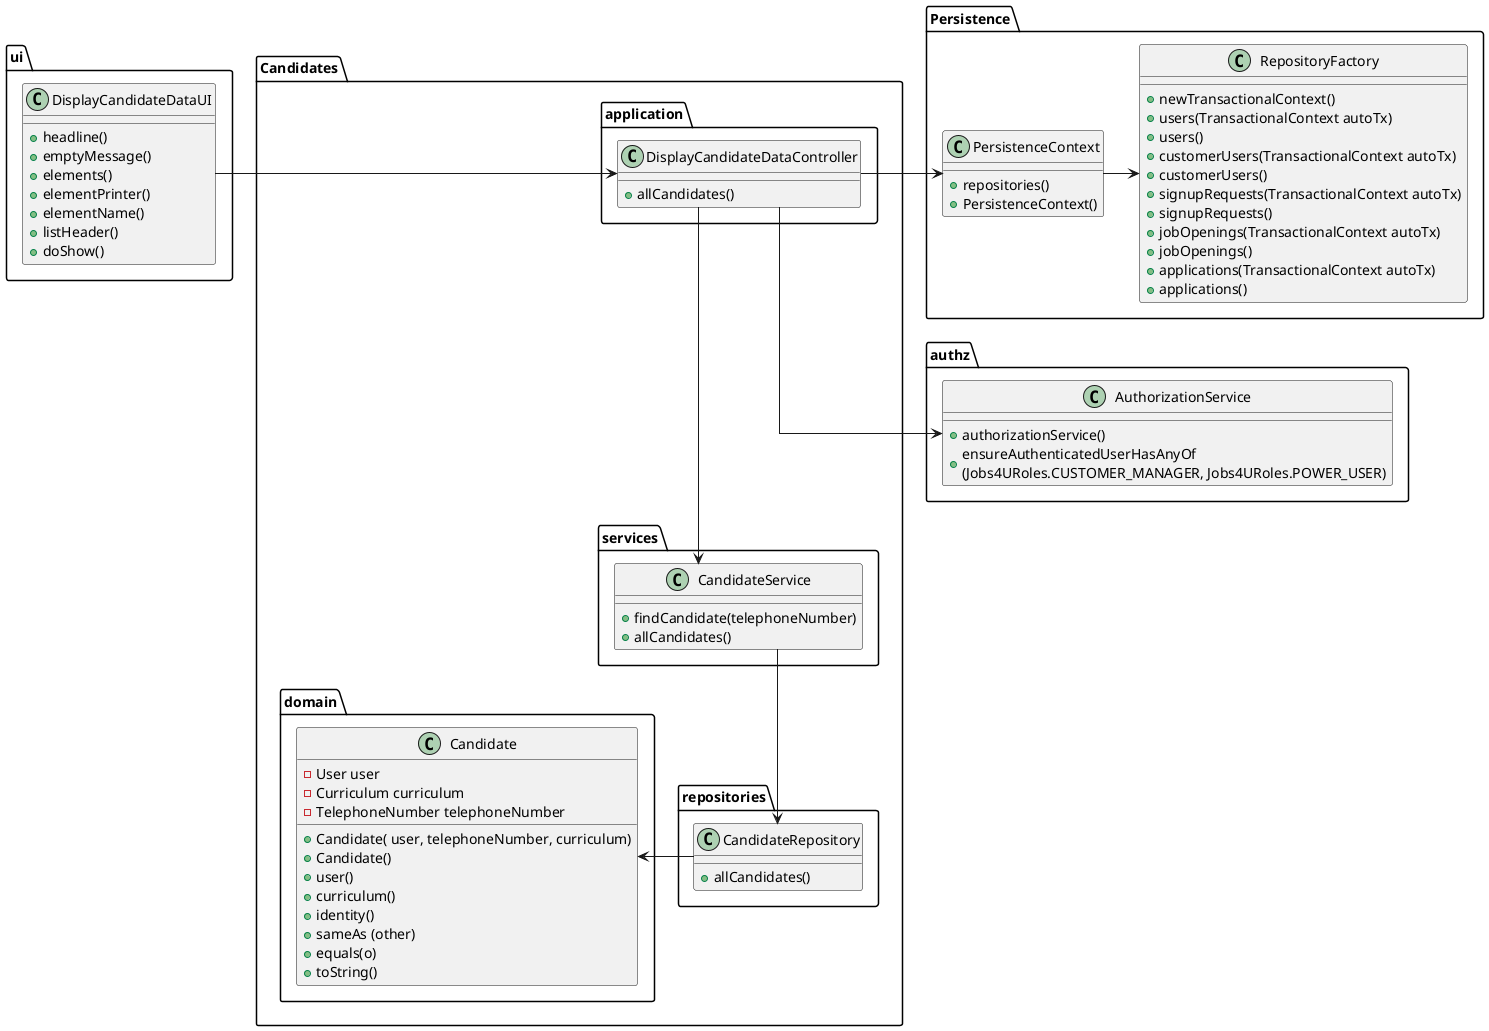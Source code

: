 @startuml
skinparam linetype ortho
top to bottom direction

package ui{
class DisplayCandidateDataUI{
    + headline()
    + emptyMessage()
    + elements()
    + elementPrinter()
    + elementName()
    + listHeader()
    + doShow()
}
}


package "Candidates" {

package "application"{
class DisplayCandidateDataController{
    + allCandidates()
}
}

package "domain" {
class Candidate{
    - User user
    - Curriculum curriculum
    - TelephoneNumber telephoneNumber

    + Candidate( user, telephoneNumber, curriculum)
    + Candidate()
    + user()
    + curriculum()
    + identity()
    + sameAs (other)
    + equals(o)
    + toString()

}
}

package "repositories"{

class CandidateRepository{
    + allCandidates()
}
}

 package "services"{

class CandidateService{
    + findCandidate(telephoneNumber)
    + allCandidates()

}
}

}

package "authz" {
class AuthorizationService{
    + authorizationService()
    + ensureAuthenticatedUserHasAnyOf\n(Jobs4URoles.CUSTOMER_MANAGER, Jobs4URoles.POWER_USER)

}
}

package "Persistence" {

class PersistenceContext {
    + repositories()
    + PersistenceContext()
}

class RepositoryFactory{
    + newTransactionalContext()
    + users(TransactionalContext autoTx)
    + users()
    + customerUsers(TransactionalContext autoTx)
    + customerUsers()
    + signupRequests(TransactionalContext autoTx)
    + signupRequests()
    + jobOpenings(TransactionalContext autoTx)
    + jobOpenings()
    + applications(TransactionalContext autoTx)
    + applications()
}
}












DisplayCandidateDataUI -> DisplayCandidateDataController
DisplayCandidateDataController -> PersistenceContext
PersistenceContext -> RepositoryFactory
DisplayCandidateDataController --> AuthorizationService
DisplayCandidateDataController ---> CandidateService
CandidateService--> CandidateRepository
CandidateRepository -> Candidate

@enduml